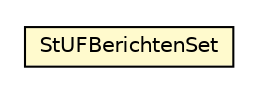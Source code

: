 #!/usr/local/bin/dot
#
# Class diagram 
# Generated by UMLGraph version R5_6-24-gf6e263 (http://www.umlgraph.org/)
#

digraph G {
	edge [fontname="Helvetica",fontsize=10,labelfontname="Helvetica",labelfontsize=10];
	node [fontname="Helvetica",fontsize=10,shape=plaintext];
	nodesep=0.25;
	ranksep=0.5;
	// nl.egem.stuf.stuf0204.StUFBerichtenSet
	c198345 [label=<<table title="nl.egem.stuf.stuf0204.StUFBerichtenSet" border="0" cellborder="1" cellspacing="0" cellpadding="2" port="p" bgcolor="lemonChiffon" href="./StUFBerichtenSet.html">
		<tr><td><table border="0" cellspacing="0" cellpadding="1">
<tr><td align="center" balign="center"> StUFBerichtenSet </td></tr>
		</table></td></tr>
		</table>>, URL="./StUFBerichtenSet.html", fontname="Helvetica", fontcolor="black", fontsize=10.0];
}

